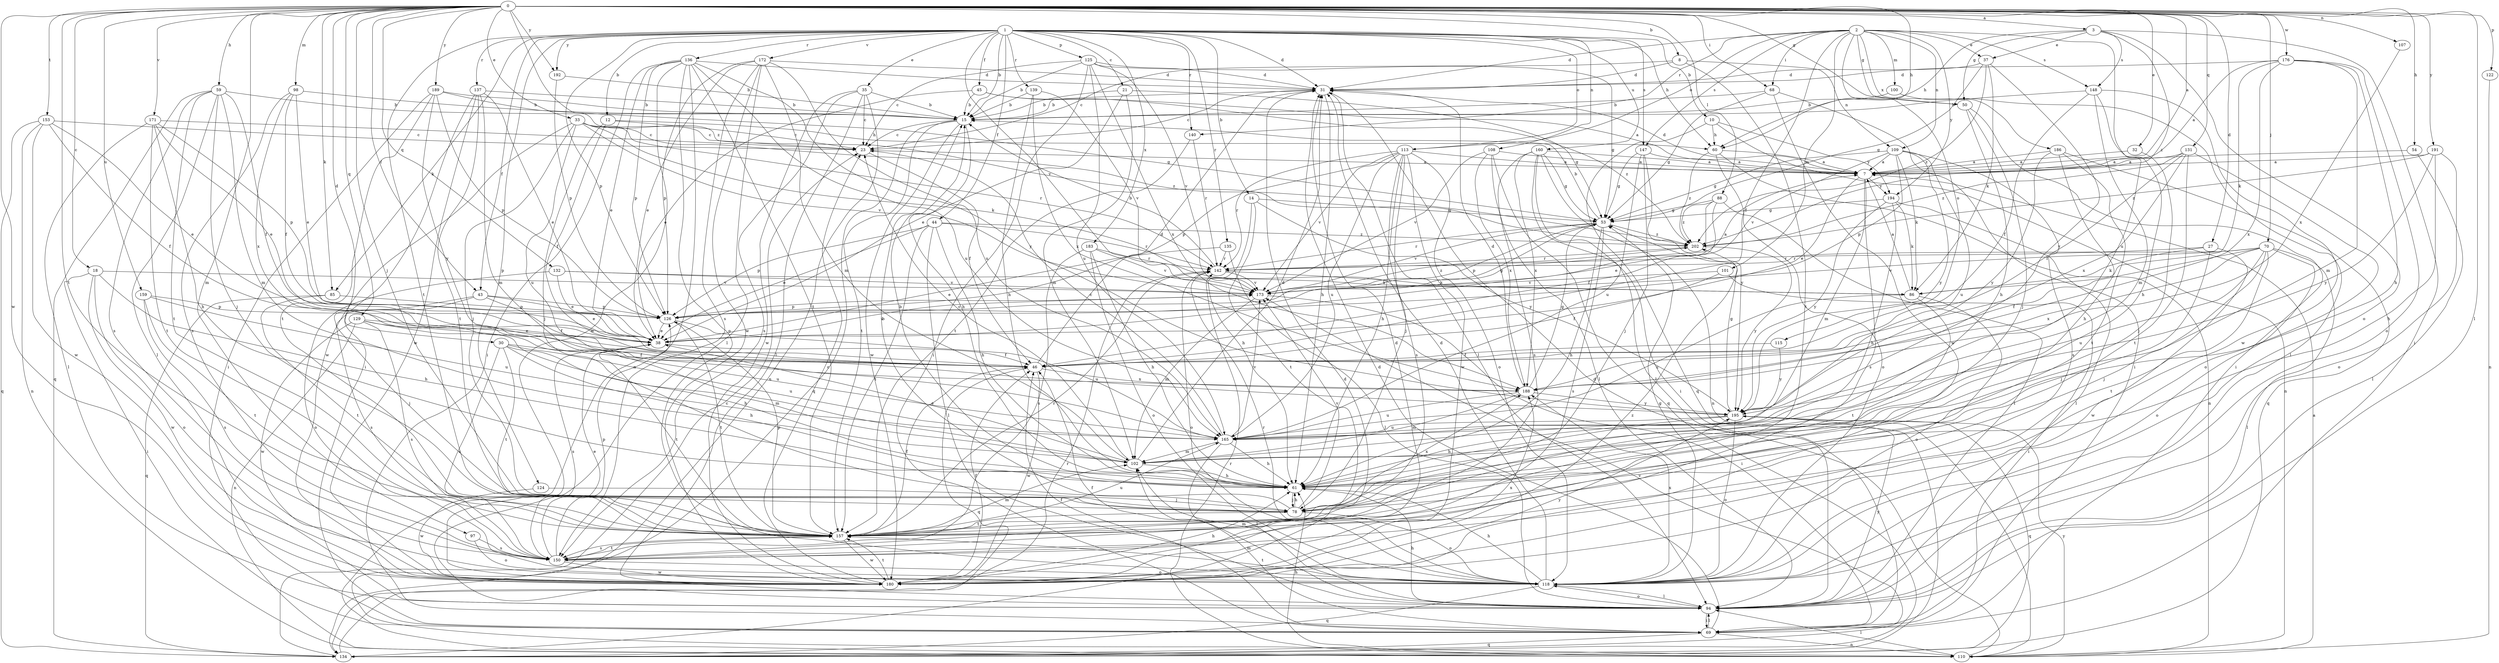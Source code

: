 strict digraph  {
0;
1;
2;
3;
7;
8;
10;
12;
14;
15;
18;
21;
23;
27;
30;
31;
32;
33;
35;
37;
38;
43;
44;
45;
46;
50;
53;
54;
59;
60;
61;
68;
69;
70;
78;
85;
86;
88;
94;
97;
98;
100;
101;
102;
107;
108;
109;
110;
113;
115;
118;
122;
124;
125;
126;
129;
131;
132;
134;
135;
136;
137;
139;
140;
142;
147;
148;
150;
153;
157;
159;
160;
165;
171;
172;
173;
176;
180;
183;
186;
188;
189;
191;
192;
194;
195;
202;
0 -> 3  [label=a];
0 -> 7  [label=a];
0 -> 8  [label=b];
0 -> 18  [label=c];
0 -> 27  [label=d];
0 -> 30  [label=d];
0 -> 32  [label=e];
0 -> 33  [label=e];
0 -> 43  [label=f];
0 -> 50  [label=g];
0 -> 54  [label=h];
0 -> 59  [label=h];
0 -> 60  [label=h];
0 -> 68  [label=i];
0 -> 70  [label=j];
0 -> 78  [label=j];
0 -> 85  [label=k];
0 -> 88  [label=l];
0 -> 94  [label=l];
0 -> 97  [label=m];
0 -> 98  [label=m];
0 -> 107  [label=n];
0 -> 122  [label=p];
0 -> 129  [label=q];
0 -> 131  [label=q];
0 -> 132  [label=q];
0 -> 153  [label=t];
0 -> 157  [label=t];
0 -> 159  [label=u];
0 -> 171  [label=v];
0 -> 176  [label=w];
0 -> 180  [label=w];
0 -> 189  [label=y];
0 -> 191  [label=y];
0 -> 192  [label=y];
0 -> 202  [label=z];
1 -> 10  [label=b];
1 -> 12  [label=b];
1 -> 14  [label=b];
1 -> 15  [label=b];
1 -> 21  [label=c];
1 -> 31  [label=d];
1 -> 35  [label=e];
1 -> 43  [label=f];
1 -> 44  [label=f];
1 -> 45  [label=f];
1 -> 60  [label=h];
1 -> 85  [label=k];
1 -> 108  [label=n];
1 -> 113  [label=o];
1 -> 124  [label=p];
1 -> 125  [label=p];
1 -> 126  [label=p];
1 -> 135  [label=r];
1 -> 136  [label=r];
1 -> 137  [label=r];
1 -> 139  [label=r];
1 -> 140  [label=r];
1 -> 147  [label=s];
1 -> 157  [label=t];
1 -> 160  [label=u];
1 -> 172  [label=v];
1 -> 173  [label=v];
1 -> 183  [label=x];
1 -> 192  [label=y];
2 -> 31  [label=d];
2 -> 37  [label=e];
2 -> 46  [label=f];
2 -> 50  [label=g];
2 -> 68  [label=i];
2 -> 100  [label=m];
2 -> 101  [label=m];
2 -> 109  [label=n];
2 -> 113  [label=o];
2 -> 115  [label=o];
2 -> 140  [label=r];
2 -> 147  [label=s];
2 -> 148  [label=s];
2 -> 165  [label=u];
2 -> 186  [label=x];
2 -> 194  [label=y];
3 -> 37  [label=e];
3 -> 50  [label=g];
3 -> 60  [label=h];
3 -> 69  [label=i];
3 -> 118  [label=o];
3 -> 148  [label=s];
3 -> 202  [label=z];
7 -> 31  [label=d];
7 -> 38  [label=e];
7 -> 102  [label=m];
7 -> 150  [label=s];
7 -> 194  [label=y];
8 -> 23  [label=c];
8 -> 31  [label=d];
8 -> 109  [label=n];
8 -> 157  [label=t];
10 -> 60  [label=h];
10 -> 110  [label=n];
10 -> 134  [label=q];
10 -> 194  [label=y];
12 -> 23  [label=c];
12 -> 46  [label=f];
12 -> 60  [label=h];
12 -> 78  [label=j];
14 -> 53  [label=g];
14 -> 61  [label=h];
14 -> 157  [label=t];
14 -> 195  [label=y];
15 -> 23  [label=c];
15 -> 61  [label=h];
15 -> 134  [label=q];
15 -> 157  [label=t];
15 -> 180  [label=w];
18 -> 61  [label=h];
18 -> 69  [label=i];
18 -> 118  [label=o];
18 -> 173  [label=v];
18 -> 180  [label=w];
21 -> 15  [label=b];
21 -> 38  [label=e];
21 -> 53  [label=g];
21 -> 102  [label=m];
23 -> 7  [label=a];
23 -> 46  [label=f];
27 -> 78  [label=j];
27 -> 86  [label=k];
27 -> 142  [label=r];
27 -> 180  [label=w];
30 -> 46  [label=f];
30 -> 61  [label=h];
30 -> 102  [label=m];
30 -> 150  [label=s];
30 -> 157  [label=t];
30 -> 165  [label=u];
31 -> 15  [label=b];
31 -> 23  [label=c];
31 -> 61  [label=h];
31 -> 94  [label=l];
32 -> 7  [label=a];
32 -> 78  [label=j];
33 -> 23  [label=c];
33 -> 78  [label=j];
33 -> 86  [label=k];
33 -> 142  [label=r];
33 -> 165  [label=u];
33 -> 173  [label=v];
33 -> 180  [label=w];
33 -> 202  [label=z];
35 -> 15  [label=b];
35 -> 23  [label=c];
35 -> 94  [label=l];
35 -> 110  [label=n];
35 -> 150  [label=s];
35 -> 180  [label=w];
37 -> 31  [label=d];
37 -> 53  [label=g];
37 -> 86  [label=k];
37 -> 195  [label=y];
37 -> 202  [label=z];
38 -> 46  [label=f];
38 -> 150  [label=s];
38 -> 157  [label=t];
38 -> 173  [label=v];
43 -> 38  [label=e];
43 -> 46  [label=f];
43 -> 78  [label=j];
43 -> 126  [label=p];
43 -> 150  [label=s];
44 -> 38  [label=e];
44 -> 61  [label=h];
44 -> 94  [label=l];
44 -> 126  [label=p];
44 -> 142  [label=r];
44 -> 157  [label=t];
44 -> 202  [label=z];
45 -> 7  [label=a];
45 -> 15  [label=b];
45 -> 38  [label=e];
45 -> 202  [label=z];
46 -> 31  [label=d];
46 -> 134  [label=q];
46 -> 180  [label=w];
46 -> 188  [label=x];
50 -> 61  [label=h];
50 -> 69  [label=i];
50 -> 78  [label=j];
53 -> 15  [label=b];
53 -> 61  [label=h];
53 -> 126  [label=p];
53 -> 142  [label=r];
53 -> 150  [label=s];
53 -> 173  [label=v];
53 -> 202  [label=z];
54 -> 7  [label=a];
54 -> 94  [label=l];
59 -> 15  [label=b];
59 -> 46  [label=f];
59 -> 78  [label=j];
59 -> 94  [label=l];
59 -> 102  [label=m];
59 -> 134  [label=q];
59 -> 150  [label=s];
59 -> 157  [label=t];
60 -> 7  [label=a];
60 -> 110  [label=n];
60 -> 118  [label=o];
60 -> 202  [label=z];
61 -> 15  [label=b];
61 -> 78  [label=j];
68 -> 15  [label=b];
68 -> 53  [label=g];
68 -> 69  [label=i];
68 -> 180  [label=w];
69 -> 31  [label=d];
69 -> 46  [label=f];
69 -> 94  [label=l];
69 -> 102  [label=m];
69 -> 110  [label=n];
69 -> 134  [label=q];
70 -> 46  [label=f];
70 -> 78  [label=j];
70 -> 94  [label=l];
70 -> 118  [label=o];
70 -> 142  [label=r];
70 -> 157  [label=t];
70 -> 165  [label=u];
70 -> 173  [label=v];
70 -> 188  [label=x];
78 -> 15  [label=b];
78 -> 61  [label=h];
78 -> 118  [label=o];
78 -> 157  [label=t];
78 -> 173  [label=v];
78 -> 188  [label=x];
85 -> 126  [label=p];
85 -> 134  [label=q];
85 -> 157  [label=t];
86 -> 7  [label=a];
86 -> 118  [label=o];
86 -> 157  [label=t];
86 -> 165  [label=u];
88 -> 38  [label=e];
88 -> 46  [label=f];
88 -> 53  [label=g];
88 -> 94  [label=l];
88 -> 202  [label=z];
94 -> 46  [label=f];
94 -> 61  [label=h];
94 -> 69  [label=i];
94 -> 118  [label=o];
94 -> 195  [label=y];
97 -> 118  [label=o];
97 -> 150  [label=s];
98 -> 15  [label=b];
98 -> 38  [label=e];
98 -> 46  [label=f];
98 -> 150  [label=s];
98 -> 188  [label=x];
100 -> 15  [label=b];
100 -> 94  [label=l];
101 -> 46  [label=f];
101 -> 69  [label=i];
101 -> 173  [label=v];
102 -> 23  [label=c];
102 -> 31  [label=d];
102 -> 38  [label=e];
102 -> 61  [label=h];
107 -> 188  [label=x];
108 -> 7  [label=a];
108 -> 94  [label=l];
108 -> 134  [label=q];
108 -> 173  [label=v];
108 -> 188  [label=x];
109 -> 7  [label=a];
109 -> 53  [label=g];
109 -> 86  [label=k];
109 -> 126  [label=p];
109 -> 150  [label=s];
109 -> 165  [label=u];
109 -> 173  [label=v];
109 -> 195  [label=y];
110 -> 7  [label=a];
110 -> 31  [label=d];
110 -> 61  [label=h];
110 -> 94  [label=l];
110 -> 142  [label=r];
110 -> 195  [label=y];
113 -> 7  [label=a];
113 -> 61  [label=h];
113 -> 78  [label=j];
113 -> 118  [label=o];
113 -> 126  [label=p];
113 -> 142  [label=r];
113 -> 150  [label=s];
113 -> 165  [label=u];
113 -> 173  [label=v];
113 -> 180  [label=w];
115 -> 46  [label=f];
115 -> 195  [label=y];
118 -> 31  [label=d];
118 -> 53  [label=g];
118 -> 61  [label=h];
118 -> 94  [label=l];
118 -> 102  [label=m];
118 -> 134  [label=q];
118 -> 142  [label=r];
118 -> 157  [label=t];
118 -> 188  [label=x];
122 -> 110  [label=n];
124 -> 78  [label=j];
124 -> 180  [label=w];
125 -> 15  [label=b];
125 -> 23  [label=c];
125 -> 31  [label=d];
125 -> 53  [label=g];
125 -> 69  [label=i];
125 -> 165  [label=u];
125 -> 173  [label=v];
125 -> 188  [label=x];
126 -> 38  [label=e];
126 -> 53  [label=g];
126 -> 157  [label=t];
126 -> 165  [label=u];
129 -> 38  [label=e];
129 -> 61  [label=h];
129 -> 110  [label=n];
129 -> 150  [label=s];
129 -> 165  [label=u];
129 -> 180  [label=w];
131 -> 7  [label=a];
131 -> 46  [label=f];
131 -> 118  [label=o];
131 -> 157  [label=t];
131 -> 188  [label=x];
131 -> 202  [label=z];
132 -> 38  [label=e];
132 -> 86  [label=k];
132 -> 118  [label=o];
132 -> 173  [label=v];
134 -> 23  [label=c];
134 -> 31  [label=d];
134 -> 142  [label=r];
134 -> 173  [label=v];
135 -> 38  [label=e];
135 -> 94  [label=l];
135 -> 142  [label=r];
136 -> 31  [label=d];
136 -> 38  [label=e];
136 -> 69  [label=i];
136 -> 110  [label=n];
136 -> 118  [label=o];
136 -> 126  [label=p];
136 -> 157  [label=t];
136 -> 165  [label=u];
136 -> 180  [label=w];
136 -> 195  [label=y];
137 -> 15  [label=b];
137 -> 38  [label=e];
137 -> 69  [label=i];
137 -> 102  [label=m];
137 -> 157  [label=t];
137 -> 180  [label=w];
139 -> 15  [label=b];
139 -> 61  [label=h];
139 -> 173  [label=v];
139 -> 188  [label=x];
140 -> 142  [label=r];
140 -> 157  [label=t];
142 -> 15  [label=b];
142 -> 86  [label=k];
142 -> 118  [label=o];
142 -> 173  [label=v];
147 -> 7  [label=a];
147 -> 53  [label=g];
147 -> 78  [label=j];
147 -> 165  [label=u];
147 -> 195  [label=y];
148 -> 15  [label=b];
148 -> 46  [label=f];
148 -> 61  [label=h];
148 -> 102  [label=m];
148 -> 180  [label=w];
150 -> 38  [label=e];
150 -> 118  [label=o];
150 -> 126  [label=p];
150 -> 157  [label=t];
150 -> 180  [label=w];
153 -> 23  [label=c];
153 -> 38  [label=e];
153 -> 46  [label=f];
153 -> 110  [label=n];
153 -> 134  [label=q];
153 -> 180  [label=w];
157 -> 46  [label=f];
157 -> 102  [label=m];
157 -> 126  [label=p];
157 -> 142  [label=r];
157 -> 150  [label=s];
157 -> 165  [label=u];
157 -> 180  [label=w];
159 -> 126  [label=p];
159 -> 150  [label=s];
159 -> 157  [label=t];
159 -> 165  [label=u];
160 -> 7  [label=a];
160 -> 53  [label=g];
160 -> 69  [label=i];
160 -> 94  [label=l];
160 -> 110  [label=n];
160 -> 150  [label=s];
160 -> 188  [label=x];
165 -> 23  [label=c];
165 -> 61  [label=h];
165 -> 94  [label=l];
165 -> 102  [label=m];
165 -> 173  [label=v];
171 -> 23  [label=c];
171 -> 38  [label=e];
171 -> 61  [label=h];
171 -> 94  [label=l];
171 -> 126  [label=p];
171 -> 157  [label=t];
172 -> 31  [label=d];
172 -> 38  [label=e];
172 -> 94  [label=l];
172 -> 102  [label=m];
172 -> 126  [label=p];
172 -> 150  [label=s];
172 -> 165  [label=u];
172 -> 180  [label=w];
173 -> 7  [label=a];
173 -> 69  [label=i];
173 -> 102  [label=m];
173 -> 126  [label=p];
173 -> 202  [label=z];
176 -> 7  [label=a];
176 -> 31  [label=d];
176 -> 61  [label=h];
176 -> 86  [label=k];
176 -> 102  [label=m];
176 -> 118  [label=o];
176 -> 188  [label=x];
180 -> 23  [label=c];
180 -> 31  [label=d];
180 -> 46  [label=f];
180 -> 61  [label=h];
180 -> 157  [label=t];
180 -> 188  [label=x];
180 -> 195  [label=y];
180 -> 202  [label=z];
183 -> 61  [label=h];
183 -> 118  [label=o];
183 -> 142  [label=r];
183 -> 150  [label=s];
183 -> 173  [label=v];
186 -> 7  [label=a];
186 -> 61  [label=h];
186 -> 134  [label=q];
186 -> 157  [label=t];
186 -> 195  [label=y];
188 -> 31  [label=d];
188 -> 53  [label=g];
188 -> 102  [label=m];
188 -> 165  [label=u];
188 -> 195  [label=y];
189 -> 15  [label=b];
189 -> 53  [label=g];
189 -> 69  [label=i];
189 -> 126  [label=p];
189 -> 157  [label=t];
189 -> 195  [label=y];
191 -> 7  [label=a];
191 -> 61  [label=h];
191 -> 118  [label=o];
191 -> 195  [label=y];
191 -> 202  [label=z];
192 -> 15  [label=b];
192 -> 126  [label=p];
194 -> 53  [label=g];
194 -> 61  [label=h];
194 -> 86  [label=k];
194 -> 94  [label=l];
194 -> 195  [label=y];
195 -> 53  [label=g];
195 -> 61  [label=h];
195 -> 118  [label=o];
195 -> 134  [label=q];
195 -> 165  [label=u];
202 -> 142  [label=r];
202 -> 195  [label=y];
}
